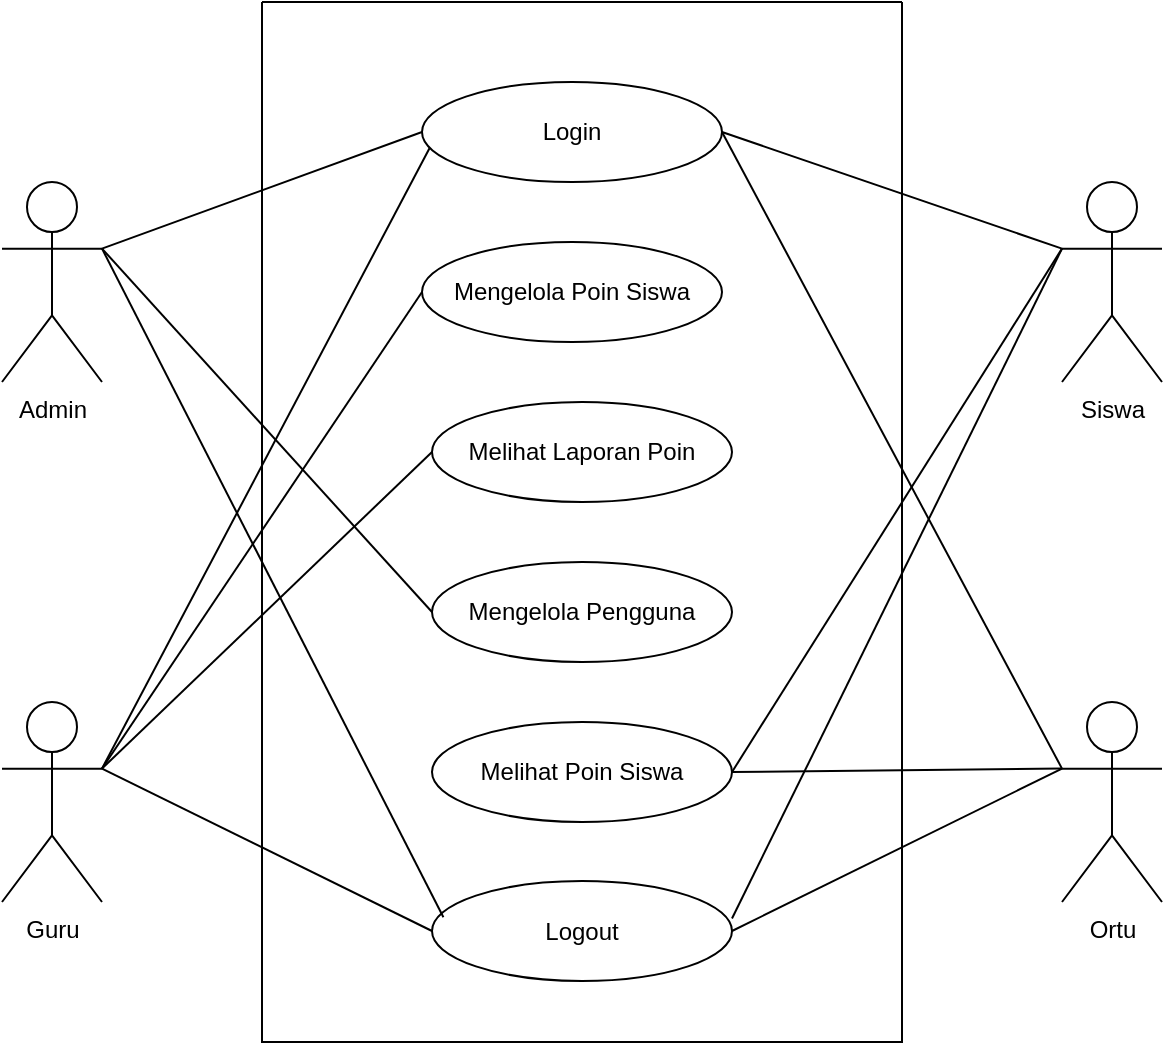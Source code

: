 <mxfile version="24.7.14" pages="3">
  <diagram name="Halaman-1" id="mmqkswlH3_VgbyTcNW4_">
    <mxGraphModel dx="1434" dy="772" grid="1" gridSize="10" guides="1" tooltips="1" connect="1" arrows="1" fold="1" page="1" pageScale="1" pageWidth="827" pageHeight="1169" math="0" shadow="0">
      <root>
        <mxCell id="0" />
        <mxCell id="1" parent="0" />
        <mxCell id="fpn8-71K8ItQOe2RWrB1-1" value="" style="swimlane;startSize=0;" parent="1" vertex="1">
          <mxGeometry x="240" y="120" width="320" height="520" as="geometry" />
        </mxCell>
        <mxCell id="fpn8-71K8ItQOe2RWrB1-3" value="Login" style="ellipse;whiteSpace=wrap;html=1;" parent="fpn8-71K8ItQOe2RWrB1-1" vertex="1">
          <mxGeometry x="80" y="40" width="150" height="50" as="geometry" />
        </mxCell>
        <mxCell id="fpn8-71K8ItQOe2RWrB1-9" value=" Mengelola Poin Siswa" style="ellipse;whiteSpace=wrap;html=1;" parent="fpn8-71K8ItQOe2RWrB1-1" vertex="1">
          <mxGeometry x="80" y="120" width="150" height="50" as="geometry" />
        </mxCell>
        <mxCell id="fpn8-71K8ItQOe2RWrB1-8" value="Melihat Laporan Poin" style="ellipse;whiteSpace=wrap;html=1;" parent="fpn8-71K8ItQOe2RWrB1-1" vertex="1">
          <mxGeometry x="85" y="200" width="150" height="50" as="geometry" />
        </mxCell>
        <mxCell id="fpn8-71K8ItQOe2RWrB1-7" value="Mengelola Pengguna" style="ellipse;whiteSpace=wrap;html=1;" parent="fpn8-71K8ItQOe2RWrB1-1" vertex="1">
          <mxGeometry x="85" y="280" width="150" height="50" as="geometry" />
        </mxCell>
        <mxCell id="c0ni9X9Kt47S4bGS_AhL-1" value="Logout" style="ellipse;whiteSpace=wrap;html=1;" vertex="1" parent="fpn8-71K8ItQOe2RWrB1-1">
          <mxGeometry x="85" y="439.5" width="150" height="50" as="geometry" />
        </mxCell>
        <mxCell id="c0ni9X9Kt47S4bGS_AhL-2" value="Melihat Poin Siswa" style="ellipse;whiteSpace=wrap;html=1;" vertex="1" parent="fpn8-71K8ItQOe2RWrB1-1">
          <mxGeometry x="85" y="360" width="150" height="50" as="geometry" />
        </mxCell>
        <mxCell id="fpn8-71K8ItQOe2RWrB1-2" value="Admin" style="shape=umlActor;verticalLabelPosition=bottom;verticalAlign=top;html=1;outlineConnect=0;" parent="1" vertex="1">
          <mxGeometry x="110" y="210" width="50" height="100" as="geometry" />
        </mxCell>
        <mxCell id="c0ni9X9Kt47S4bGS_AhL-3" value="Guru" style="shape=umlActor;verticalLabelPosition=bottom;verticalAlign=top;html=1;outlineConnect=0;" vertex="1" parent="1">
          <mxGeometry x="110" y="470" width="50" height="100" as="geometry" />
        </mxCell>
        <mxCell id="c0ni9X9Kt47S4bGS_AhL-4" value="Ortu" style="shape=umlActor;verticalLabelPosition=bottom;verticalAlign=top;html=1;outlineConnect=0;" vertex="1" parent="1">
          <mxGeometry x="640" y="470" width="50" height="100" as="geometry" />
        </mxCell>
        <mxCell id="c0ni9X9Kt47S4bGS_AhL-5" value="Siswa" style="shape=umlActor;verticalLabelPosition=bottom;verticalAlign=top;html=1;outlineConnect=0;" vertex="1" parent="1">
          <mxGeometry x="640" y="210" width="50" height="100" as="geometry" />
        </mxCell>
        <mxCell id="c0ni9X9Kt47S4bGS_AhL-10" value="" style="endArrow=none;html=1;rounded=0;exitX=1;exitY=0.333;exitDx=0;exitDy=0;exitPerimeter=0;entryX=0;entryY=0.5;entryDx=0;entryDy=0;" edge="1" parent="1" source="fpn8-71K8ItQOe2RWrB1-2" target="fpn8-71K8ItQOe2RWrB1-3">
          <mxGeometry width="50" height="50" relative="1" as="geometry">
            <mxPoint x="390" y="520" as="sourcePoint" />
            <mxPoint x="440" y="470" as="targetPoint" />
          </mxGeometry>
        </mxCell>
        <mxCell id="c0ni9X9Kt47S4bGS_AhL-11" value="" style="endArrow=none;html=1;rounded=0;exitX=1;exitY=0.333;exitDx=0;exitDy=0;exitPerimeter=0;entryX=0.025;entryY=0.663;entryDx=0;entryDy=0;entryPerimeter=0;" edge="1" parent="1" source="c0ni9X9Kt47S4bGS_AhL-3" target="fpn8-71K8ItQOe2RWrB1-3">
          <mxGeometry width="50" height="50" relative="1" as="geometry">
            <mxPoint x="130" y="210" as="sourcePoint" />
            <mxPoint x="331" y="224" as="targetPoint" />
          </mxGeometry>
        </mxCell>
        <mxCell id="c0ni9X9Kt47S4bGS_AhL-12" value="" style="endArrow=none;html=1;rounded=0;exitX=1;exitY=0.333;exitDx=0;exitDy=0;exitPerimeter=0;entryX=0.038;entryY=0.363;entryDx=0;entryDy=0;entryPerimeter=0;" edge="1" parent="1" source="fpn8-71K8ItQOe2RWrB1-2" target="c0ni9X9Kt47S4bGS_AhL-1">
          <mxGeometry width="50" height="50" relative="1" as="geometry">
            <mxPoint x="140" y="220" as="sourcePoint" />
            <mxPoint x="341" y="234" as="targetPoint" />
          </mxGeometry>
        </mxCell>
        <mxCell id="c0ni9X9Kt47S4bGS_AhL-13" value="" style="endArrow=none;html=1;rounded=0;exitX=1;exitY=0.333;exitDx=0;exitDy=0;exitPerimeter=0;entryX=0;entryY=0.5;entryDx=0;entryDy=0;" edge="1" parent="1" source="c0ni9X9Kt47S4bGS_AhL-3" target="c0ni9X9Kt47S4bGS_AhL-1">
          <mxGeometry width="50" height="50" relative="1" as="geometry">
            <mxPoint x="150" y="230" as="sourcePoint" />
            <mxPoint x="351" y="244" as="targetPoint" />
          </mxGeometry>
        </mxCell>
        <mxCell id="c0ni9X9Kt47S4bGS_AhL-14" value="" style="endArrow=none;html=1;rounded=0;exitX=0;exitY=0.333;exitDx=0;exitDy=0;exitPerimeter=0;entryX=1;entryY=0.5;entryDx=0;entryDy=0;" edge="1" parent="1" source="c0ni9X9Kt47S4bGS_AhL-5" target="fpn8-71K8ItQOe2RWrB1-3">
          <mxGeometry width="50" height="50" relative="1" as="geometry">
            <mxPoint x="160" y="240" as="sourcePoint" />
            <mxPoint x="361" y="254" as="targetPoint" />
          </mxGeometry>
        </mxCell>
        <mxCell id="c0ni9X9Kt47S4bGS_AhL-15" value="" style="endArrow=none;html=1;rounded=0;exitX=0;exitY=0.333;exitDx=0;exitDy=0;exitPerimeter=0;entryX=1;entryY=0.5;entryDx=0;entryDy=0;" edge="1" parent="1" source="c0ni9X9Kt47S4bGS_AhL-4" target="fpn8-71K8ItQOe2RWrB1-3">
          <mxGeometry width="50" height="50" relative="1" as="geometry">
            <mxPoint x="170" y="250" as="sourcePoint" />
            <mxPoint x="371" y="264" as="targetPoint" />
          </mxGeometry>
        </mxCell>
        <mxCell id="c0ni9X9Kt47S4bGS_AhL-17" value="" style="endArrow=none;html=1;rounded=0;exitX=1;exitY=0.5;exitDx=0;exitDy=0;entryX=0;entryY=0.333;entryDx=0;entryDy=0;entryPerimeter=0;" edge="1" parent="1" source="c0ni9X9Kt47S4bGS_AhL-1" target="c0ni9X9Kt47S4bGS_AhL-4">
          <mxGeometry width="50" height="50" relative="1" as="geometry">
            <mxPoint x="180" y="260" as="sourcePoint" />
            <mxPoint x="381" y="274" as="targetPoint" />
          </mxGeometry>
        </mxCell>
        <mxCell id="c0ni9X9Kt47S4bGS_AhL-18" value="" style="endArrow=none;html=1;rounded=0;exitX=1;exitY=0.375;exitDx=0;exitDy=0;exitPerimeter=0;entryX=0;entryY=0.333;entryDx=0;entryDy=0;entryPerimeter=0;" edge="1" parent="1" source="c0ni9X9Kt47S4bGS_AhL-1" target="c0ni9X9Kt47S4bGS_AhL-5">
          <mxGeometry width="50" height="50" relative="1" as="geometry">
            <mxPoint x="190" y="270" as="sourcePoint" />
            <mxPoint x="391" y="284" as="targetPoint" />
          </mxGeometry>
        </mxCell>
        <mxCell id="c0ni9X9Kt47S4bGS_AhL-21" value="" style="endArrow=none;html=1;rounded=0;exitX=1;exitY=0.333;exitDx=0;exitDy=0;exitPerimeter=0;entryX=0;entryY=0.5;entryDx=0;entryDy=0;" edge="1" parent="1" source="c0ni9X9Kt47S4bGS_AhL-3" target="fpn8-71K8ItQOe2RWrB1-9">
          <mxGeometry width="50" height="50" relative="1" as="geometry">
            <mxPoint x="200" y="280" as="sourcePoint" />
            <mxPoint x="401" y="294" as="targetPoint" />
          </mxGeometry>
        </mxCell>
        <mxCell id="c0ni9X9Kt47S4bGS_AhL-22" value="" style="endArrow=none;html=1;rounded=0;exitX=1;exitY=0.333;exitDx=0;exitDy=0;exitPerimeter=0;entryX=0;entryY=0.5;entryDx=0;entryDy=0;" edge="1" parent="1" source="fpn8-71K8ItQOe2RWrB1-2" target="fpn8-71K8ItQOe2RWrB1-7">
          <mxGeometry width="50" height="50" relative="1" as="geometry">
            <mxPoint x="210" y="290" as="sourcePoint" />
            <mxPoint x="411" y="304" as="targetPoint" />
          </mxGeometry>
        </mxCell>
        <mxCell id="c0ni9X9Kt47S4bGS_AhL-23" value="" style="endArrow=none;html=1;rounded=0;exitX=1;exitY=0.5;exitDx=0;exitDy=0;entryX=0;entryY=0.333;entryDx=0;entryDy=0;entryPerimeter=0;" edge="1" parent="1" source="c0ni9X9Kt47S4bGS_AhL-2" target="c0ni9X9Kt47S4bGS_AhL-5">
          <mxGeometry width="50" height="50" relative="1" as="geometry">
            <mxPoint x="220" y="300" as="sourcePoint" />
            <mxPoint x="421" y="314" as="targetPoint" />
          </mxGeometry>
        </mxCell>
        <mxCell id="c0ni9X9Kt47S4bGS_AhL-24" value="" style="endArrow=none;html=1;rounded=0;exitX=1;exitY=0.5;exitDx=0;exitDy=0;entryX=0;entryY=0.333;entryDx=0;entryDy=0;entryPerimeter=0;" edge="1" parent="1" source="c0ni9X9Kt47S4bGS_AhL-2" target="c0ni9X9Kt47S4bGS_AhL-4">
          <mxGeometry width="50" height="50" relative="1" as="geometry">
            <mxPoint x="230" y="310" as="sourcePoint" />
            <mxPoint x="431" y="324" as="targetPoint" />
          </mxGeometry>
        </mxCell>
        <mxCell id="c0ni9X9Kt47S4bGS_AhL-26" value="" style="endArrow=none;html=1;rounded=0;exitX=1;exitY=0.333;exitDx=0;exitDy=0;exitPerimeter=0;entryX=0;entryY=0.5;entryDx=0;entryDy=0;" edge="1" parent="1" source="c0ni9X9Kt47S4bGS_AhL-3" target="fpn8-71K8ItQOe2RWrB1-8">
          <mxGeometry width="50" height="50" relative="1" as="geometry">
            <mxPoint x="240" y="320" as="sourcePoint" />
            <mxPoint x="441" y="334" as="targetPoint" />
          </mxGeometry>
        </mxCell>
      </root>
    </mxGraphModel>
  </diagram>
  <diagram id="tsogdkOpiEJ1yNbryoid" name="Halaman-2">
    <mxGraphModel dx="1434" dy="772" grid="1" gridSize="10" guides="1" tooltips="1" connect="1" arrows="1" fold="1" page="1" pageScale="1" pageWidth="827" pageHeight="1169" math="0" shadow="0">
      <root>
        <mxCell id="0" />
        <mxCell id="1" parent="0" />
        <mxCell id="A46JKr3oTV-1Q6j6yiFv-2" value="finish" style="ellipse;whiteSpace=wrap;html=1;" vertex="1" parent="1">
          <mxGeometry x="680" y="1080" width="120" height="80" as="geometry" />
        </mxCell>
        <mxCell id="A46JKr3oTV-1Q6j6yiFv-3" value="start" style="ellipse;whiteSpace=wrap;html=1;" vertex="1" parent="1">
          <mxGeometry x="80" y="120" width="120" height="80" as="geometry" />
        </mxCell>
        <mxCell id="A46JKr3oTV-1Q6j6yiFv-6" value="siswa +100 point" style="rounded=1;whiteSpace=wrap;html=1;" vertex="1" parent="1">
          <mxGeometry x="215" y="130" width="120" height="60" as="geometry" />
        </mxCell>
        <mxCell id="A46JKr3oTV-1Q6j6yiFv-7" value="cek pelanggaran" style="rhombus;whiteSpace=wrap;html=1;" vertex="1" parent="1">
          <mxGeometry x="370" y="220" width="100" height="100" as="geometry" />
        </mxCell>
        <mxCell id="A46JKr3oTV-1Q6j6yiFv-8" value="cek dulu jenis pelanggaran nya" style="rounded=1;whiteSpace=wrap;html=1;" vertex="1" parent="1">
          <mxGeometry x="200" y="240" width="120" height="60" as="geometry" />
        </mxCell>
        <mxCell id="A46JKr3oTV-1Q6j6yiFv-9" value="cek dulu jenis prestasi nya&amp;nbsp;" style="rounded=1;whiteSpace=wrap;html=1;" vertex="1" parent="1">
          <mxGeometry x="520" y="240" width="120" height="60" as="geometry" />
        </mxCell>
        <mxCell id="A46JKr3oTV-1Q6j6yiFv-10" value="" style="endArrow=none;html=1;rounded=0;exitX=1;exitY=0.5;exitDx=0;exitDy=0;entryX=0;entryY=0.5;entryDx=0;entryDy=0;" edge="1" parent="1" source="A46JKr3oTV-1Q6j6yiFv-3" target="A46JKr3oTV-1Q6j6yiFv-6">
          <mxGeometry width="50" height="50" relative="1" as="geometry">
            <mxPoint x="630" y="320" as="sourcePoint" />
            <mxPoint x="680" y="270" as="targetPoint" />
          </mxGeometry>
        </mxCell>
        <mxCell id="A46JKr3oTV-1Q6j6yiFv-12" value="" style="endArrow=none;html=1;rounded=0;exitX=1;exitY=0.5;exitDx=0;exitDy=0;entryX=0;entryY=0.5;entryDx=0;entryDy=0;" edge="1" parent="1" source="A46JKr3oTV-1Q6j6yiFv-7" target="A46JKr3oTV-1Q6j6yiFv-9">
          <mxGeometry width="50" height="50" relative="1" as="geometry">
            <mxPoint x="180" y="130" as="sourcePoint" />
            <mxPoint x="210" y="130" as="targetPoint" />
          </mxGeometry>
        </mxCell>
        <mxCell id="A46JKr3oTV-1Q6j6yiFv-13" value="" style="endArrow=none;html=1;rounded=0;exitX=0;exitY=0.5;exitDx=0;exitDy=0;entryX=1;entryY=0.5;entryDx=0;entryDy=0;" edge="1" parent="1" source="A46JKr3oTV-1Q6j6yiFv-7" target="A46JKr3oTV-1Q6j6yiFv-8">
          <mxGeometry width="50" height="50" relative="1" as="geometry">
            <mxPoint x="190" y="140" as="sourcePoint" />
            <mxPoint x="220" y="140" as="targetPoint" />
          </mxGeometry>
        </mxCell>
        <mxCell id="A46JKr3oTV-1Q6j6yiFv-14" value="guru memasukan point prestasi" style="rounded=1;whiteSpace=wrap;html=1;" vertex="1" parent="1">
          <mxGeometry x="680" y="240" width="120" height="60" as="geometry" />
        </mxCell>
        <mxCell id="A46JKr3oTV-1Q6j6yiFv-15" value="" style="endArrow=none;html=1;rounded=0;exitX=1;exitY=0.5;exitDx=0;exitDy=0;entryX=0;entryY=0.5;entryDx=0;entryDy=0;" edge="1" parent="1" source="A46JKr3oTV-1Q6j6yiFv-9" target="A46JKr3oTV-1Q6j6yiFv-14">
          <mxGeometry width="50" height="50" relative="1" as="geometry">
            <mxPoint x="630" y="420" as="sourcePoint" />
            <mxPoint x="680" y="370" as="targetPoint" />
          </mxGeometry>
        </mxCell>
        <mxCell id="A46JKr3oTV-1Q6j6yiFv-16" value="tambahkan point prestasi dengan point awal" style="rounded=1;whiteSpace=wrap;html=1;" vertex="1" parent="1">
          <mxGeometry x="680" y="310" width="120" height="60" as="geometry" />
        </mxCell>
        <mxCell id="A46JKr3oTV-1Q6j6yiFv-17" value="guru memasukan point pelanggaran" style="rounded=1;whiteSpace=wrap;html=1;" vertex="1" parent="1">
          <mxGeometry x="60" y="240" width="120" height="60" as="geometry" />
        </mxCell>
        <mxCell id="A46JKr3oTV-1Q6j6yiFv-18" value="mengurangi point awal dengan point pelanggaran" style="rounded=1;whiteSpace=wrap;html=1;" vertex="1" parent="1">
          <mxGeometry x="60" y="320" width="120" height="60" as="geometry" />
        </mxCell>
        <mxCell id="A46JKr3oTV-1Q6j6yiFv-20" value="" style="endArrow=none;html=1;rounded=0;exitX=0;exitY=0.5;exitDx=0;exitDy=0;entryX=1;entryY=0.5;entryDx=0;entryDy=0;" edge="1" parent="1" source="A46JKr3oTV-1Q6j6yiFv-8" target="A46JKr3oTV-1Q6j6yiFv-17">
          <mxGeometry width="50" height="50" relative="1" as="geometry">
            <mxPoint x="630" y="420" as="sourcePoint" />
            <mxPoint x="680" y="370" as="targetPoint" />
          </mxGeometry>
        </mxCell>
        <mxCell id="A46JKr3oTV-1Q6j6yiFv-21" value="" style="endArrow=none;html=1;rounded=0;exitX=0.5;exitY=1;exitDx=0;exitDy=0;entryX=0.5;entryY=0;entryDx=0;entryDy=0;" edge="1" parent="1" source="A46JKr3oTV-1Q6j6yiFv-17" target="A46JKr3oTV-1Q6j6yiFv-18">
          <mxGeometry width="50" height="50" relative="1" as="geometry">
            <mxPoint x="630" y="420" as="sourcePoint" />
            <mxPoint x="680" y="370" as="targetPoint" />
          </mxGeometry>
        </mxCell>
        <mxCell id="A46JKr3oTV-1Q6j6yiFv-22" value="" style="endArrow=none;html=1;rounded=0;entryX=0.5;entryY=1;entryDx=0;entryDy=0;exitX=0.5;exitY=0;exitDx=0;exitDy=0;" edge="1" parent="1" source="A46JKr3oTV-1Q6j6yiFv-16" target="A46JKr3oTV-1Q6j6yiFv-14">
          <mxGeometry width="50" height="50" relative="1" as="geometry">
            <mxPoint x="630" y="420" as="sourcePoint" />
            <mxPoint x="680" y="370" as="targetPoint" />
          </mxGeometry>
        </mxCell>
        <mxCell id="A46JKr3oTV-1Q6j6yiFv-24" value="" style="endArrow=none;html=1;rounded=0;exitX=0.5;exitY=1;exitDx=0;exitDy=0;entryX=0.5;entryY=0;entryDx=0;entryDy=0;" edge="1" parent="1" source="A46JKr3oTV-1Q6j6yiFv-16" target="A46JKr3oTV-1Q6j6yiFv-2">
          <mxGeometry width="50" height="50" relative="1" as="geometry">
            <mxPoint x="740" y="350" as="sourcePoint" />
            <mxPoint x="680" y="270" as="targetPoint" />
          </mxGeometry>
        </mxCell>
        <mxCell id="A46JKr3oTV-1Q6j6yiFv-26" value="siswa melakukan aktivitas" style="rounded=1;whiteSpace=wrap;html=1;" vertex="1" parent="1">
          <mxGeometry x="360" y="130" width="120" height="60" as="geometry" />
        </mxCell>
        <mxCell id="A46JKr3oTV-1Q6j6yiFv-27" value="" style="endArrow=none;html=1;rounded=0;entryX=0.5;entryY=1;entryDx=0;entryDy=0;exitX=0.5;exitY=0;exitDx=0;exitDy=0;" edge="1" parent="1" source="A46JKr3oTV-1Q6j6yiFv-7" target="A46JKr3oTV-1Q6j6yiFv-26">
          <mxGeometry width="50" height="50" relative="1" as="geometry">
            <mxPoint x="630" y="120" as="sourcePoint" />
            <mxPoint x="680" y="70" as="targetPoint" />
          </mxGeometry>
        </mxCell>
        <mxCell id="A46JKr3oTV-1Q6j6yiFv-28" value="" style="endArrow=none;html=1;rounded=0;exitX=1;exitY=0.5;exitDx=0;exitDy=0;entryX=0;entryY=0.5;entryDx=0;entryDy=0;" edge="1" parent="1" source="A46JKr3oTV-1Q6j6yiFv-6" target="A46JKr3oTV-1Q6j6yiFv-26">
          <mxGeometry width="50" height="50" relative="1" as="geometry">
            <mxPoint x="630" y="120" as="sourcePoint" />
            <mxPoint x="680" y="70" as="targetPoint" />
          </mxGeometry>
        </mxCell>
        <mxCell id="A46JKr3oTV-1Q6j6yiFv-29" value="point akhir&amp;nbsp;&lt;div&gt;=85&lt;/div&gt;" style="rhombus;whiteSpace=wrap;html=1;" vertex="1" parent="1">
          <mxGeometry x="80" y="400" width="80" height="80" as="geometry" />
        </mxCell>
        <mxCell id="A46JKr3oTV-1Q6j6yiFv-30" value="siswa dipanggil,dinasehati dan dibina oleh wali kelas" style="rounded=1;whiteSpace=wrap;html=1;" vertex="1" parent="1">
          <mxGeometry x="200" y="410" width="120" height="60" as="geometry" />
        </mxCell>
        <mxCell id="A46JKr3oTV-1Q6j6yiFv-32" value="point akhir&amp;nbsp;&lt;div&gt;=80&lt;/div&gt;" style="rhombus;whiteSpace=wrap;html=1;" vertex="1" parent="1">
          <mxGeometry x="80" y="520" width="80" height="80" as="geometry" />
        </mxCell>
        <mxCell id="A46JKr3oTV-1Q6j6yiFv-33" value="pemanggilan orangtua oleh wali kelas" style="rounded=1;whiteSpace=wrap;html=1;" vertex="1" parent="1">
          <mxGeometry x="200" y="530" width="120" height="60" as="geometry" />
        </mxCell>
        <mxCell id="A46JKr3oTV-1Q6j6yiFv-34" value="point akhir&amp;nbsp;&lt;div&gt;=70&lt;/div&gt;" style="rhombus;whiteSpace=wrap;html=1;" vertex="1" parent="1">
          <mxGeometry x="80" y="640" width="80" height="80" as="geometry" />
        </mxCell>
        <mxCell id="A46JKr3oTV-1Q6j6yiFv-35" value="pemanggilan orang tua oleh guru bk" style="rounded=1;whiteSpace=wrap;html=1;" vertex="1" parent="1">
          <mxGeometry x="200" y="650" width="120" height="60" as="geometry" />
        </mxCell>
        <mxCell id="A46JKr3oTV-1Q6j6yiFv-36" value="point akhir&amp;nbsp;&lt;div&gt;=60&lt;/div&gt;" style="rhombus;whiteSpace=wrap;html=1;" vertex="1" parent="1">
          <mxGeometry x="80" y="760" width="80" height="80" as="geometry" />
        </mxCell>
        <mxCell id="A46JKr3oTV-1Q6j6yiFv-37" value="surat pernyataan ditandatangani oleh siswa ,orangtua/wali dan wali kelas" style="rounded=1;whiteSpace=wrap;html=1;" vertex="1" parent="1">
          <mxGeometry x="200" y="770" width="120" height="60" as="geometry" />
        </mxCell>
        <mxCell id="A46JKr3oTV-1Q6j6yiFv-38" value="point akhir&amp;nbsp;&lt;div&gt;&amp;lt;=50&lt;/div&gt;" style="rhombus;whiteSpace=wrap;html=1;" vertex="1" parent="1">
          <mxGeometry x="80" y="880" width="80" height="80" as="geometry" />
        </mxCell>
        <mxCell id="A46JKr3oTV-1Q6j6yiFv-40" value="surat pernyataan bermaterai ditandatangani oleh siswa ,orangtua/wali dan wali kelas,guru bk dan wakil kepala sekolah" style="rounded=1;whiteSpace=wrap;html=1;" vertex="1" parent="1">
          <mxGeometry x="200" y="880" width="150" height="80" as="geometry" />
        </mxCell>
        <mxCell id="A46JKr3oTV-1Q6j6yiFv-41" value="point akhir&amp;nbsp;&lt;div&gt;0&lt;/div&gt;" style="rhombus;whiteSpace=wrap;html=1;" vertex="1" parent="1">
          <mxGeometry x="80" y="1000" width="80" height="80" as="geometry" />
        </mxCell>
        <mxCell id="A46JKr3oTV-1Q6j6yiFv-42" value="siswa dan orangtua/wali membuat surat pernyataan pengunduran diri bermaterai ,diketahui oleh wakil kepala sekolah dan kepala sekolah serta diberikan sangki berdassarka keputusan musyawarah kasus oleh pihat pihat terkait" style="rounded=1;whiteSpace=wrap;html=1;" vertex="1" parent="1">
          <mxGeometry x="200" y="990" width="240" height="100" as="geometry" />
        </mxCell>
        <mxCell id="A46JKr3oTV-1Q6j6yiFv-44" value="" style="endArrow=none;html=1;rounded=0;exitX=0.5;exitY=1;exitDx=0;exitDy=0;entryX=0.5;entryY=0;entryDx=0;entryDy=0;" edge="1" parent="1" source="A46JKr3oTV-1Q6j6yiFv-18" target="A46JKr3oTV-1Q6j6yiFv-29">
          <mxGeometry width="50" height="50" relative="1" as="geometry">
            <mxPoint x="630" y="520" as="sourcePoint" />
            <mxPoint x="680" y="470" as="targetPoint" />
          </mxGeometry>
        </mxCell>
        <mxCell id="A46JKr3oTV-1Q6j6yiFv-45" value="" style="endArrow=none;html=1;rounded=0;exitX=1;exitY=0.5;exitDx=0;exitDy=0;entryX=0;entryY=0.5;entryDx=0;entryDy=0;" edge="1" parent="1" source="A46JKr3oTV-1Q6j6yiFv-29" target="A46JKr3oTV-1Q6j6yiFv-30">
          <mxGeometry width="50" height="50" relative="1" as="geometry">
            <mxPoint x="640" y="530" as="sourcePoint" />
            <mxPoint x="690" y="480" as="targetPoint" />
          </mxGeometry>
        </mxCell>
        <mxCell id="A46JKr3oTV-1Q6j6yiFv-46" value="" style="endArrow=none;html=1;rounded=0;exitX=1;exitY=0.5;exitDx=0;exitDy=0;entryX=0;entryY=0.5;entryDx=0;entryDy=0;" edge="1" parent="1" source="A46JKr3oTV-1Q6j6yiFv-32" target="A46JKr3oTV-1Q6j6yiFv-33">
          <mxGeometry width="50" height="50" relative="1" as="geometry">
            <mxPoint x="650" y="540" as="sourcePoint" />
            <mxPoint x="700" y="490" as="targetPoint" />
          </mxGeometry>
        </mxCell>
        <mxCell id="A46JKr3oTV-1Q6j6yiFv-47" value="" style="endArrow=none;html=1;rounded=0;exitX=0.5;exitY=1;exitDx=0;exitDy=0;entryX=0.5;entryY=0;entryDx=0;entryDy=0;" edge="1" parent="1" source="A46JKr3oTV-1Q6j6yiFv-29" target="A46JKr3oTV-1Q6j6yiFv-32">
          <mxGeometry width="50" height="50" relative="1" as="geometry">
            <mxPoint x="660" y="550" as="sourcePoint" />
            <mxPoint x="710" y="500" as="targetPoint" />
          </mxGeometry>
        </mxCell>
        <mxCell id="A46JKr3oTV-1Q6j6yiFv-48" value="" style="endArrow=none;html=1;rounded=0;exitX=0.5;exitY=1;exitDx=0;exitDy=0;entryX=0.5;entryY=0;entryDx=0;entryDy=0;" edge="1" parent="1" source="A46JKr3oTV-1Q6j6yiFv-32" target="A46JKr3oTV-1Q6j6yiFv-34">
          <mxGeometry width="50" height="50" relative="1" as="geometry">
            <mxPoint x="670" y="560" as="sourcePoint" />
            <mxPoint x="720" y="510" as="targetPoint" />
          </mxGeometry>
        </mxCell>
        <mxCell id="A46JKr3oTV-1Q6j6yiFv-49" value="" style="endArrow=none;html=1;rounded=0;exitX=1;exitY=0.5;exitDx=0;exitDy=0;entryX=0;entryY=0.5;entryDx=0;entryDy=0;" edge="1" parent="1" source="A46JKr3oTV-1Q6j6yiFv-34" target="A46JKr3oTV-1Q6j6yiFv-35">
          <mxGeometry width="50" height="50" relative="1" as="geometry">
            <mxPoint x="680" y="570" as="sourcePoint" />
            <mxPoint x="730" y="520" as="targetPoint" />
          </mxGeometry>
        </mxCell>
        <mxCell id="A46JKr3oTV-1Q6j6yiFv-50" value="" style="endArrow=none;html=1;rounded=0;exitX=1;exitY=0.5;exitDx=0;exitDy=0;entryX=0;entryY=0.5;entryDx=0;entryDy=0;" edge="1" parent="1" source="A46JKr3oTV-1Q6j6yiFv-36" target="A46JKr3oTV-1Q6j6yiFv-37">
          <mxGeometry width="50" height="50" relative="1" as="geometry">
            <mxPoint x="690" y="580" as="sourcePoint" />
            <mxPoint x="740" y="530" as="targetPoint" />
          </mxGeometry>
        </mxCell>
        <mxCell id="A46JKr3oTV-1Q6j6yiFv-51" value="" style="endArrow=none;html=1;rounded=0;exitX=1;exitY=0.5;exitDx=0;exitDy=0;entryX=0;entryY=0.5;entryDx=0;entryDy=0;" edge="1" parent="1" source="A46JKr3oTV-1Q6j6yiFv-38" target="A46JKr3oTV-1Q6j6yiFv-40">
          <mxGeometry width="50" height="50" relative="1" as="geometry">
            <mxPoint x="700" y="590" as="sourcePoint" />
            <mxPoint x="750" y="540" as="targetPoint" />
          </mxGeometry>
        </mxCell>
        <mxCell id="A46JKr3oTV-1Q6j6yiFv-52" value="" style="endArrow=none;html=1;rounded=0;exitX=0.5;exitY=1;exitDx=0;exitDy=0;entryX=0.5;entryY=0;entryDx=0;entryDy=0;" edge="1" parent="1" source="A46JKr3oTV-1Q6j6yiFv-34" target="A46JKr3oTV-1Q6j6yiFv-36">
          <mxGeometry width="50" height="50" relative="1" as="geometry">
            <mxPoint x="710" y="600" as="sourcePoint" />
            <mxPoint x="760" y="550" as="targetPoint" />
          </mxGeometry>
        </mxCell>
        <mxCell id="A46JKr3oTV-1Q6j6yiFv-53" value="" style="endArrow=none;html=1;rounded=0;exitX=0.5;exitY=0;exitDx=0;exitDy=0;entryX=0.5;entryY=1;entryDx=0;entryDy=0;" edge="1" parent="1" source="A46JKr3oTV-1Q6j6yiFv-38" target="A46JKr3oTV-1Q6j6yiFv-36">
          <mxGeometry width="50" height="50" relative="1" as="geometry">
            <mxPoint x="720" y="610" as="sourcePoint" />
            <mxPoint x="770" y="560" as="targetPoint" />
          </mxGeometry>
        </mxCell>
        <mxCell id="A46JKr3oTV-1Q6j6yiFv-54" value="" style="endArrow=none;html=1;rounded=0;exitX=0.5;exitY=1;exitDx=0;exitDy=0;entryX=0.5;entryY=0;entryDx=0;entryDy=0;" edge="1" parent="1" source="A46JKr3oTV-1Q6j6yiFv-38" target="A46JKr3oTV-1Q6j6yiFv-41">
          <mxGeometry width="50" height="50" relative="1" as="geometry">
            <mxPoint x="730" y="620" as="sourcePoint" />
            <mxPoint x="780" y="570" as="targetPoint" />
          </mxGeometry>
        </mxCell>
        <mxCell id="A46JKr3oTV-1Q6j6yiFv-55" value="" style="endArrow=none;html=1;rounded=0;exitX=1;exitY=0.5;exitDx=0;exitDy=0;entryX=0;entryY=0.5;entryDx=0;entryDy=0;" edge="1" parent="1" source="A46JKr3oTV-1Q6j6yiFv-41" target="A46JKr3oTV-1Q6j6yiFv-42">
          <mxGeometry width="50" height="50" relative="1" as="geometry">
            <mxPoint x="740" y="630" as="sourcePoint" />
            <mxPoint x="790" y="580" as="targetPoint" />
          </mxGeometry>
        </mxCell>
        <mxCell id="A46JKr3oTV-1Q6j6yiFv-56" value="" style="endArrow=none;html=1;rounded=0;exitX=0.5;exitY=1;exitDx=0;exitDy=0;entryX=0;entryY=0.5;entryDx=0;entryDy=0;" edge="1" parent="1" source="A46JKr3oTV-1Q6j6yiFv-41" target="A46JKr3oTV-1Q6j6yiFv-2">
          <mxGeometry width="50" height="50" relative="1" as="geometry">
            <mxPoint x="750" y="640" as="sourcePoint" />
            <mxPoint x="800" y="590" as="targetPoint" />
            <Array as="points">
              <mxPoint x="120" y="1120" />
            </Array>
          </mxGeometry>
        </mxCell>
        <mxCell id="A46JKr3oTV-1Q6j6yiFv-57" value="" style="endArrow=none;html=1;rounded=0;exitX=1;exitY=0.5;exitDx=0;exitDy=0;entryX=0.5;entryY=0;entryDx=0;entryDy=0;" edge="1" parent="1" source="A46JKr3oTV-1Q6j6yiFv-30" target="A46JKr3oTV-1Q6j6yiFv-2">
          <mxGeometry width="50" height="50" relative="1" as="geometry">
            <mxPoint x="630" y="520" as="sourcePoint" />
            <mxPoint x="760" y="400" as="targetPoint" />
            <Array as="points">
              <mxPoint x="740" y="440" />
            </Array>
          </mxGeometry>
        </mxCell>
        <mxCell id="A46JKr3oTV-1Q6j6yiFv-58" value="" style="endArrow=none;html=1;rounded=0;exitX=1;exitY=0.5;exitDx=0;exitDy=0;entryX=0.5;entryY=0;entryDx=0;entryDy=0;" edge="1" parent="1" source="A46JKr3oTV-1Q6j6yiFv-33" target="A46JKr3oTV-1Q6j6yiFv-2">
          <mxGeometry width="50" height="50" relative="1" as="geometry">
            <mxPoint x="330" y="410" as="sourcePoint" />
            <mxPoint x="760" y="520" as="targetPoint" />
            <Array as="points">
              <mxPoint x="740" y="560" />
            </Array>
          </mxGeometry>
        </mxCell>
        <mxCell id="A46JKr3oTV-1Q6j6yiFv-59" value="" style="endArrow=none;html=1;rounded=0;exitX=1;exitY=0.5;exitDx=0;exitDy=0;entryX=0.5;entryY=0;entryDx=0;entryDy=0;" edge="1" parent="1" source="A46JKr3oTV-1Q6j6yiFv-35" target="A46JKr3oTV-1Q6j6yiFv-2">
          <mxGeometry width="50" height="50" relative="1" as="geometry">
            <mxPoint x="340" y="420" as="sourcePoint" />
            <mxPoint x="760" y="640" as="targetPoint" />
            <Array as="points">
              <mxPoint x="740" y="680" />
            </Array>
          </mxGeometry>
        </mxCell>
        <mxCell id="A46JKr3oTV-1Q6j6yiFv-60" value="" style="endArrow=none;html=1;rounded=0;exitX=1;exitY=0.5;exitDx=0;exitDy=0;entryX=0.5;entryY=0;entryDx=0;entryDy=0;" edge="1" parent="1" source="A46JKr3oTV-1Q6j6yiFv-37" target="A46JKr3oTV-1Q6j6yiFv-2">
          <mxGeometry width="50" height="50" relative="1" as="geometry">
            <mxPoint x="330" y="650" as="sourcePoint" />
            <mxPoint x="760" y="760" as="targetPoint" />
            <Array as="points">
              <mxPoint x="740" y="800" />
            </Array>
          </mxGeometry>
        </mxCell>
        <mxCell id="A46JKr3oTV-1Q6j6yiFv-61" value="" style="endArrow=none;html=1;rounded=0;exitX=1;exitY=0.5;exitDx=0;exitDy=0;entryX=0.5;entryY=0;entryDx=0;entryDy=0;" edge="1" parent="1" source="A46JKr3oTV-1Q6j6yiFv-40" target="A46JKr3oTV-1Q6j6yiFv-2">
          <mxGeometry width="50" height="50" relative="1" as="geometry">
            <mxPoint x="330" y="770" as="sourcePoint" />
            <mxPoint x="760" y="880" as="targetPoint" />
            <Array as="points">
              <mxPoint x="740" y="920" />
            </Array>
          </mxGeometry>
        </mxCell>
        <mxCell id="A46JKr3oTV-1Q6j6yiFv-62" value="" style="endArrow=none;html=1;rounded=0;exitX=1;exitY=0.5;exitDx=0;exitDy=0;entryX=0.5;entryY=0;entryDx=0;entryDy=0;" edge="1" parent="1" source="A46JKr3oTV-1Q6j6yiFv-42" target="A46JKr3oTV-1Q6j6yiFv-2">
          <mxGeometry width="50" height="50" relative="1" as="geometry">
            <mxPoint x="360" y="890" as="sourcePoint" />
            <mxPoint x="760" y="1000" as="targetPoint" />
            <Array as="points">
              <mxPoint x="740" y="1040" />
            </Array>
          </mxGeometry>
        </mxCell>
        <mxCell id="A46JKr3oTV-1Q6j6yiFv-64" value="ya" style="text;html=1;align=center;verticalAlign=middle;whiteSpace=wrap;rounded=0;" vertex="1" parent="1">
          <mxGeometry x="150" y="657" width="60" height="30" as="geometry" />
        </mxCell>
        <mxCell id="A46JKr3oTV-1Q6j6yiFv-68" value="ya" style="text;html=1;align=center;verticalAlign=middle;whiteSpace=wrap;rounded=0;" vertex="1" parent="1">
          <mxGeometry x="320" y="240" width="60" height="30" as="geometry" />
        </mxCell>
        <mxCell id="A46JKr3oTV-1Q6j6yiFv-69" value="ya" style="text;html=1;align=center;verticalAlign=middle;whiteSpace=wrap;rounded=0;" vertex="1" parent="1">
          <mxGeometry x="150" y="410" width="60" height="30" as="geometry" />
        </mxCell>
        <mxCell id="A46JKr3oTV-1Q6j6yiFv-70" value="ya" style="text;html=1;align=center;verticalAlign=middle;whiteSpace=wrap;rounded=0;" vertex="1" parent="1">
          <mxGeometry x="150" y="530" width="60" height="30" as="geometry" />
        </mxCell>
        <mxCell id="A46JKr3oTV-1Q6j6yiFv-71" value="ya" style="text;html=1;align=center;verticalAlign=middle;whiteSpace=wrap;rounded=0;" vertex="1" parent="1">
          <mxGeometry x="150" y="1010" width="60" height="30" as="geometry" />
        </mxCell>
        <mxCell id="A46JKr3oTV-1Q6j6yiFv-72" value="ya" style="text;html=1;align=center;verticalAlign=middle;whiteSpace=wrap;rounded=0;" vertex="1" parent="1">
          <mxGeometry x="150" y="880" width="60" height="30" as="geometry" />
        </mxCell>
        <mxCell id="A46JKr3oTV-1Q6j6yiFv-73" value="ya" style="text;html=1;align=center;verticalAlign=middle;whiteSpace=wrap;rounded=0;" vertex="1" parent="1">
          <mxGeometry x="150" y="775" width="60" height="30" as="geometry" />
        </mxCell>
        <mxCell id="A46JKr3oTV-1Q6j6yiFv-74" value="tidak" style="text;html=1;align=center;verticalAlign=middle;whiteSpace=wrap;rounded=0;" vertex="1" parent="1">
          <mxGeometry x="460" y="240" width="60" height="30" as="geometry" />
        </mxCell>
        <mxCell id="A46JKr3oTV-1Q6j6yiFv-75" value="tidak" style="text;html=1;align=center;verticalAlign=middle;whiteSpace=wrap;rounded=0;" vertex="1" parent="1">
          <mxGeometry x="70" y="960" width="60" height="30" as="geometry" />
        </mxCell>
        <mxCell id="A46JKr3oTV-1Q6j6yiFv-76" value="tidak" style="text;html=1;align=center;verticalAlign=middle;whiteSpace=wrap;rounded=0;" vertex="1" parent="1">
          <mxGeometry x="70" y="840" width="60" height="30" as="geometry" />
        </mxCell>
        <mxCell id="A46JKr3oTV-1Q6j6yiFv-77" value="tidak" style="text;html=1;align=center;verticalAlign=middle;whiteSpace=wrap;rounded=0;" vertex="1" parent="1">
          <mxGeometry x="70" y="720" width="60" height="30" as="geometry" />
        </mxCell>
        <mxCell id="A46JKr3oTV-1Q6j6yiFv-78" value="tidak" style="text;html=1;align=center;verticalAlign=middle;whiteSpace=wrap;rounded=0;" vertex="1" parent="1">
          <mxGeometry x="70" y="480" width="60" height="30" as="geometry" />
        </mxCell>
        <mxCell id="A46JKr3oTV-1Q6j6yiFv-79" value="tidak" style="text;html=1;align=center;verticalAlign=middle;whiteSpace=wrap;rounded=0;" vertex="1" parent="1">
          <mxGeometry x="70" y="600" width="60" height="30" as="geometry" />
        </mxCell>
        <mxCell id="A46JKr3oTV-1Q6j6yiFv-80" value="tidak" style="text;html=1;align=center;verticalAlign=middle;whiteSpace=wrap;rounded=0;" vertex="1" parent="1">
          <mxGeometry x="70" y="1090" width="60" height="30" as="geometry" />
        </mxCell>
      </root>
    </mxGraphModel>
  </diagram>
  <diagram id="Qvxq6_QXN_Nfm76QOdCR" name="Halaman-3">
    <mxGraphModel dx="954" dy="600" grid="1" gridSize="10" guides="1" tooltips="1" connect="1" arrows="1" fold="1" page="1" pageScale="1" pageWidth="827" pageHeight="1169" math="0" shadow="0">
      <root>
        <mxCell id="0" />
        <mxCell id="1" parent="0" />
        <mxCell id="UAgrmG8Ev99MS4f7VRk8-2" value="&lt;p style=&quot;margin:0px;margin-top:4px;text-align:center;&quot;&gt;&lt;b&gt;Siswa&lt;/b&gt;&lt;/p&gt;&lt;hr size=&quot;1&quot; style=&quot;border-style:solid;&quot;&gt;&lt;p style=&quot;margin:0px;margin-left:4px;&quot;&gt;+ Id_Siswa : int&lt;/p&gt;&lt;p style=&quot;margin: 0px 0px 0px 4px;&quot;&gt;+ Nis : int&lt;/p&gt;&lt;p style=&quot;margin:0px;margin-left:4px;&quot;&gt;+ Nama_Siswa : char&lt;/p&gt;&lt;p style=&quot;margin:0px;margin-left:4px;&quot;&gt;&lt;span style=&quot;background-color: initial;&quot;&gt;+ Kelas : string&lt;/span&gt;&lt;br&gt;&lt;/p&gt;&lt;p style=&quot;margin:0px;margin-left:4px;&quot;&gt;+ Alamat : string&lt;/p&gt;&lt;p style=&quot;margin:0px;margin-left:4px;&quot;&gt;+ No.Telp : int&lt;/p&gt;&lt;p style=&quot;margin:0px;margin-left:4px;&quot;&gt;&lt;br&gt;&lt;/p&gt;" style="verticalAlign=top;align=left;overflow=fill;html=1;whiteSpace=wrap;" parent="1" vertex="1">
          <mxGeometry x="80" y="100" width="150" height="140" as="geometry" />
        </mxCell>
        <mxCell id="UAgrmG8Ev99MS4f7VRk8-3" value="&lt;p style=&quot;margin:0px;margin-top:4px;text-align:center;&quot;&gt;&lt;b&gt;Point&lt;/b&gt;&lt;/p&gt;&lt;hr size=&quot;1&quot; style=&quot;border-style:solid;&quot;&gt;&lt;p style=&quot;margin:0px;margin-left:4px;&quot;&gt;+ ID_Point : int&lt;/p&gt;&lt;p style=&quot;margin:0px;margin-left:4px;&quot;&gt;+ id_NilaiPoint : char&lt;/p&gt;&lt;p style=&quot;margin:0px;margin-left:4px;&quot;&gt;+ ID_Siswa : string&lt;/p&gt;&lt;p style=&quot;margin:0px;margin-left:4px;&quot;&gt;+ ID_Guru : string&lt;/p&gt;&lt;p style=&quot;margin:0px;margin-left:4px;&quot;&gt;+ ID_MataPelajaran : int&lt;/p&gt;&lt;p style=&quot;margin:0px;margin-left:4px;&quot;&gt;+ ID_JenisPelanggaran : int&lt;/p&gt;&lt;p style=&quot;margin:0px;margin-left:4px;&quot;&gt;+ Tanggal_Diberikan : int&lt;br&gt;&lt;/p&gt;" style="verticalAlign=top;align=left;overflow=fill;html=1;whiteSpace=wrap;" parent="1" vertex="1">
          <mxGeometry x="334" y="150" width="160" height="160" as="geometry" />
        </mxCell>
        <mxCell id="UAgrmG8Ev99MS4f7VRk8-5" value="&lt;p style=&quot;margin:0px;margin-top:4px;text-align:center;&quot;&gt;&lt;b&gt;Mata Pelajaran&lt;/b&gt;&lt;/p&gt;&lt;hr size=&quot;1&quot; style=&quot;border-style:solid;&quot;&gt;&lt;p style=&quot;margin:0px;margin-left:4px;&quot;&gt;+&amp;nbsp;&lt;span style=&quot;background-color: initial;&quot;&gt;+ id_Mapel &lt;/span&gt;&lt;span style=&quot;background-color: initial;&quot;&gt;: int&lt;/span&gt;&lt;/p&gt;&lt;p style=&quot;margin:0px;margin-left:4px;&quot;&gt;+&amp;nbsp;Mapel : string&lt;/p&gt;&lt;p style=&quot;margin:0px;margin-left:4px;&quot;&gt;&lt;br&gt;&lt;/p&gt;&lt;p style=&quot;margin:0px;margin-left:4px;&quot;&gt;&lt;br&gt;&lt;/p&gt;" style="verticalAlign=top;align=left;overflow=fill;html=1;whiteSpace=wrap;" parent="1" vertex="1">
          <mxGeometry x="339" y="350" width="150" height="80" as="geometry" />
        </mxCell>
        <mxCell id="UAgrmG8Ev99MS4f7VRk8-6" value="&lt;p style=&quot;margin:0px;margin-top:4px;text-align:center;&quot;&gt;&lt;b&gt;Guru&lt;/b&gt;&lt;/p&gt;&lt;hr size=&quot;1&quot; style=&quot;border-style:solid;&quot;&gt;&lt;p style=&quot;margin:0px;margin-left:4px;&quot;&gt;+ Id_Guru : int&lt;/p&gt;&lt;p style=&quot;margin:0px;margin-left:4px;&quot;&gt;&lt;span style=&quot;background-color: initial;&quot;&gt;+ Nip : int&lt;/span&gt;&lt;/p&gt;&lt;p style=&quot;margin:0px;margin-left:4px;&quot;&gt;+ Nama_Guru : char&lt;/p&gt;&lt;p style=&quot;margin:0px;margin-left:4px;&quot;&gt;&lt;span style=&quot;background-color: initial;&quot;&gt;+ id_Mapel : int&lt;/span&gt;&lt;br&gt;&lt;/p&gt;&lt;p style=&quot;margin:0px;margin-left:4px;&quot;&gt;+ Jenis_kelamin : string&lt;/p&gt;" style="verticalAlign=top;align=left;overflow=fill;html=1;whiteSpace=wrap;" parent="1" vertex="1">
          <mxGeometry x="80" y="280" width="150" height="150" as="geometry" />
        </mxCell>
        <mxCell id="UAgrmG8Ev99MS4f7VRk8-7" value="&lt;p style=&quot;margin:0px;margin-top:4px;text-align:center;&quot;&gt;&lt;b&gt;Jenis Pelanggaran&lt;/b&gt;&lt;/p&gt;&lt;hr size=&quot;1&quot; style=&quot;border-style:solid;&quot;&gt;&lt;p style=&quot;margin:0px;margin-left:4px;&quot;&gt;&lt;span style=&quot;background-color: initial;&quot;&gt;+ ID_JenisPelanggaran : int&lt;/span&gt;&lt;/p&gt;&lt;p style=&quot;margin:0px;margin-left:4px;&quot;&gt;&lt;span style=&quot;background-color: initial;&quot;&gt;+ JenisPoint : string&lt;/span&gt;&lt;br&gt;&lt;/p&gt;&lt;p style=&quot;margin:0px;margin-left:4px;&quot;&gt;+ Konsekuensi : int&lt;/p&gt;&lt;p style=&quot;margin:0px;margin-left:4px;&quot;&gt;+ NilaiPoint : string&lt;/p&gt;&lt;p style=&quot;margin:0px;margin-left:4px;&quot;&gt;&lt;br&gt;&lt;/p&gt;&lt;p style=&quot;margin:0px;margin-left:4px;&quot;&gt;&lt;br&gt;&lt;/p&gt;" style="verticalAlign=top;align=left;overflow=fill;html=1;whiteSpace=wrap;" parent="1" vertex="1">
          <mxGeometry x="570" y="120" width="160" height="140" as="geometry" />
        </mxCell>
        <mxCell id="ndZMK0biezH97qJJ24FI-1" value="&lt;p style=&quot;margin:0px;margin-top:4px;text-align:center;&quot;&gt;&lt;b&gt;User&lt;/b&gt;&lt;/p&gt;&lt;hr size=&quot;1&quot; style=&quot;border-style:solid;&quot;&gt;&lt;p style=&quot;margin:0px;margin-left:4px;&quot;&gt;+ Id_User : int&lt;/p&gt;&lt;p style=&quot;margin: 0px 0px 0px 4px;&quot;&gt;+ Username : varchar&lt;/p&gt;&lt;p style=&quot;margin:0px;margin-left:4px;&quot;&gt;+ Password : varchar&lt;/p&gt;&lt;p style=&quot;margin:0px;margin-left:4px;&quot;&gt;+ level : varchar&lt;/p&gt;&lt;p style=&quot;margin:0px;margin-left:4px;&quot;&gt;&lt;br&gt;&lt;/p&gt;" style="verticalAlign=top;align=left;overflow=fill;html=1;whiteSpace=wrap;" vertex="1" parent="1">
          <mxGeometry x="580" y="340" width="150" height="100" as="geometry" />
        </mxCell>
      </root>
    </mxGraphModel>
  </diagram>
</mxfile>
